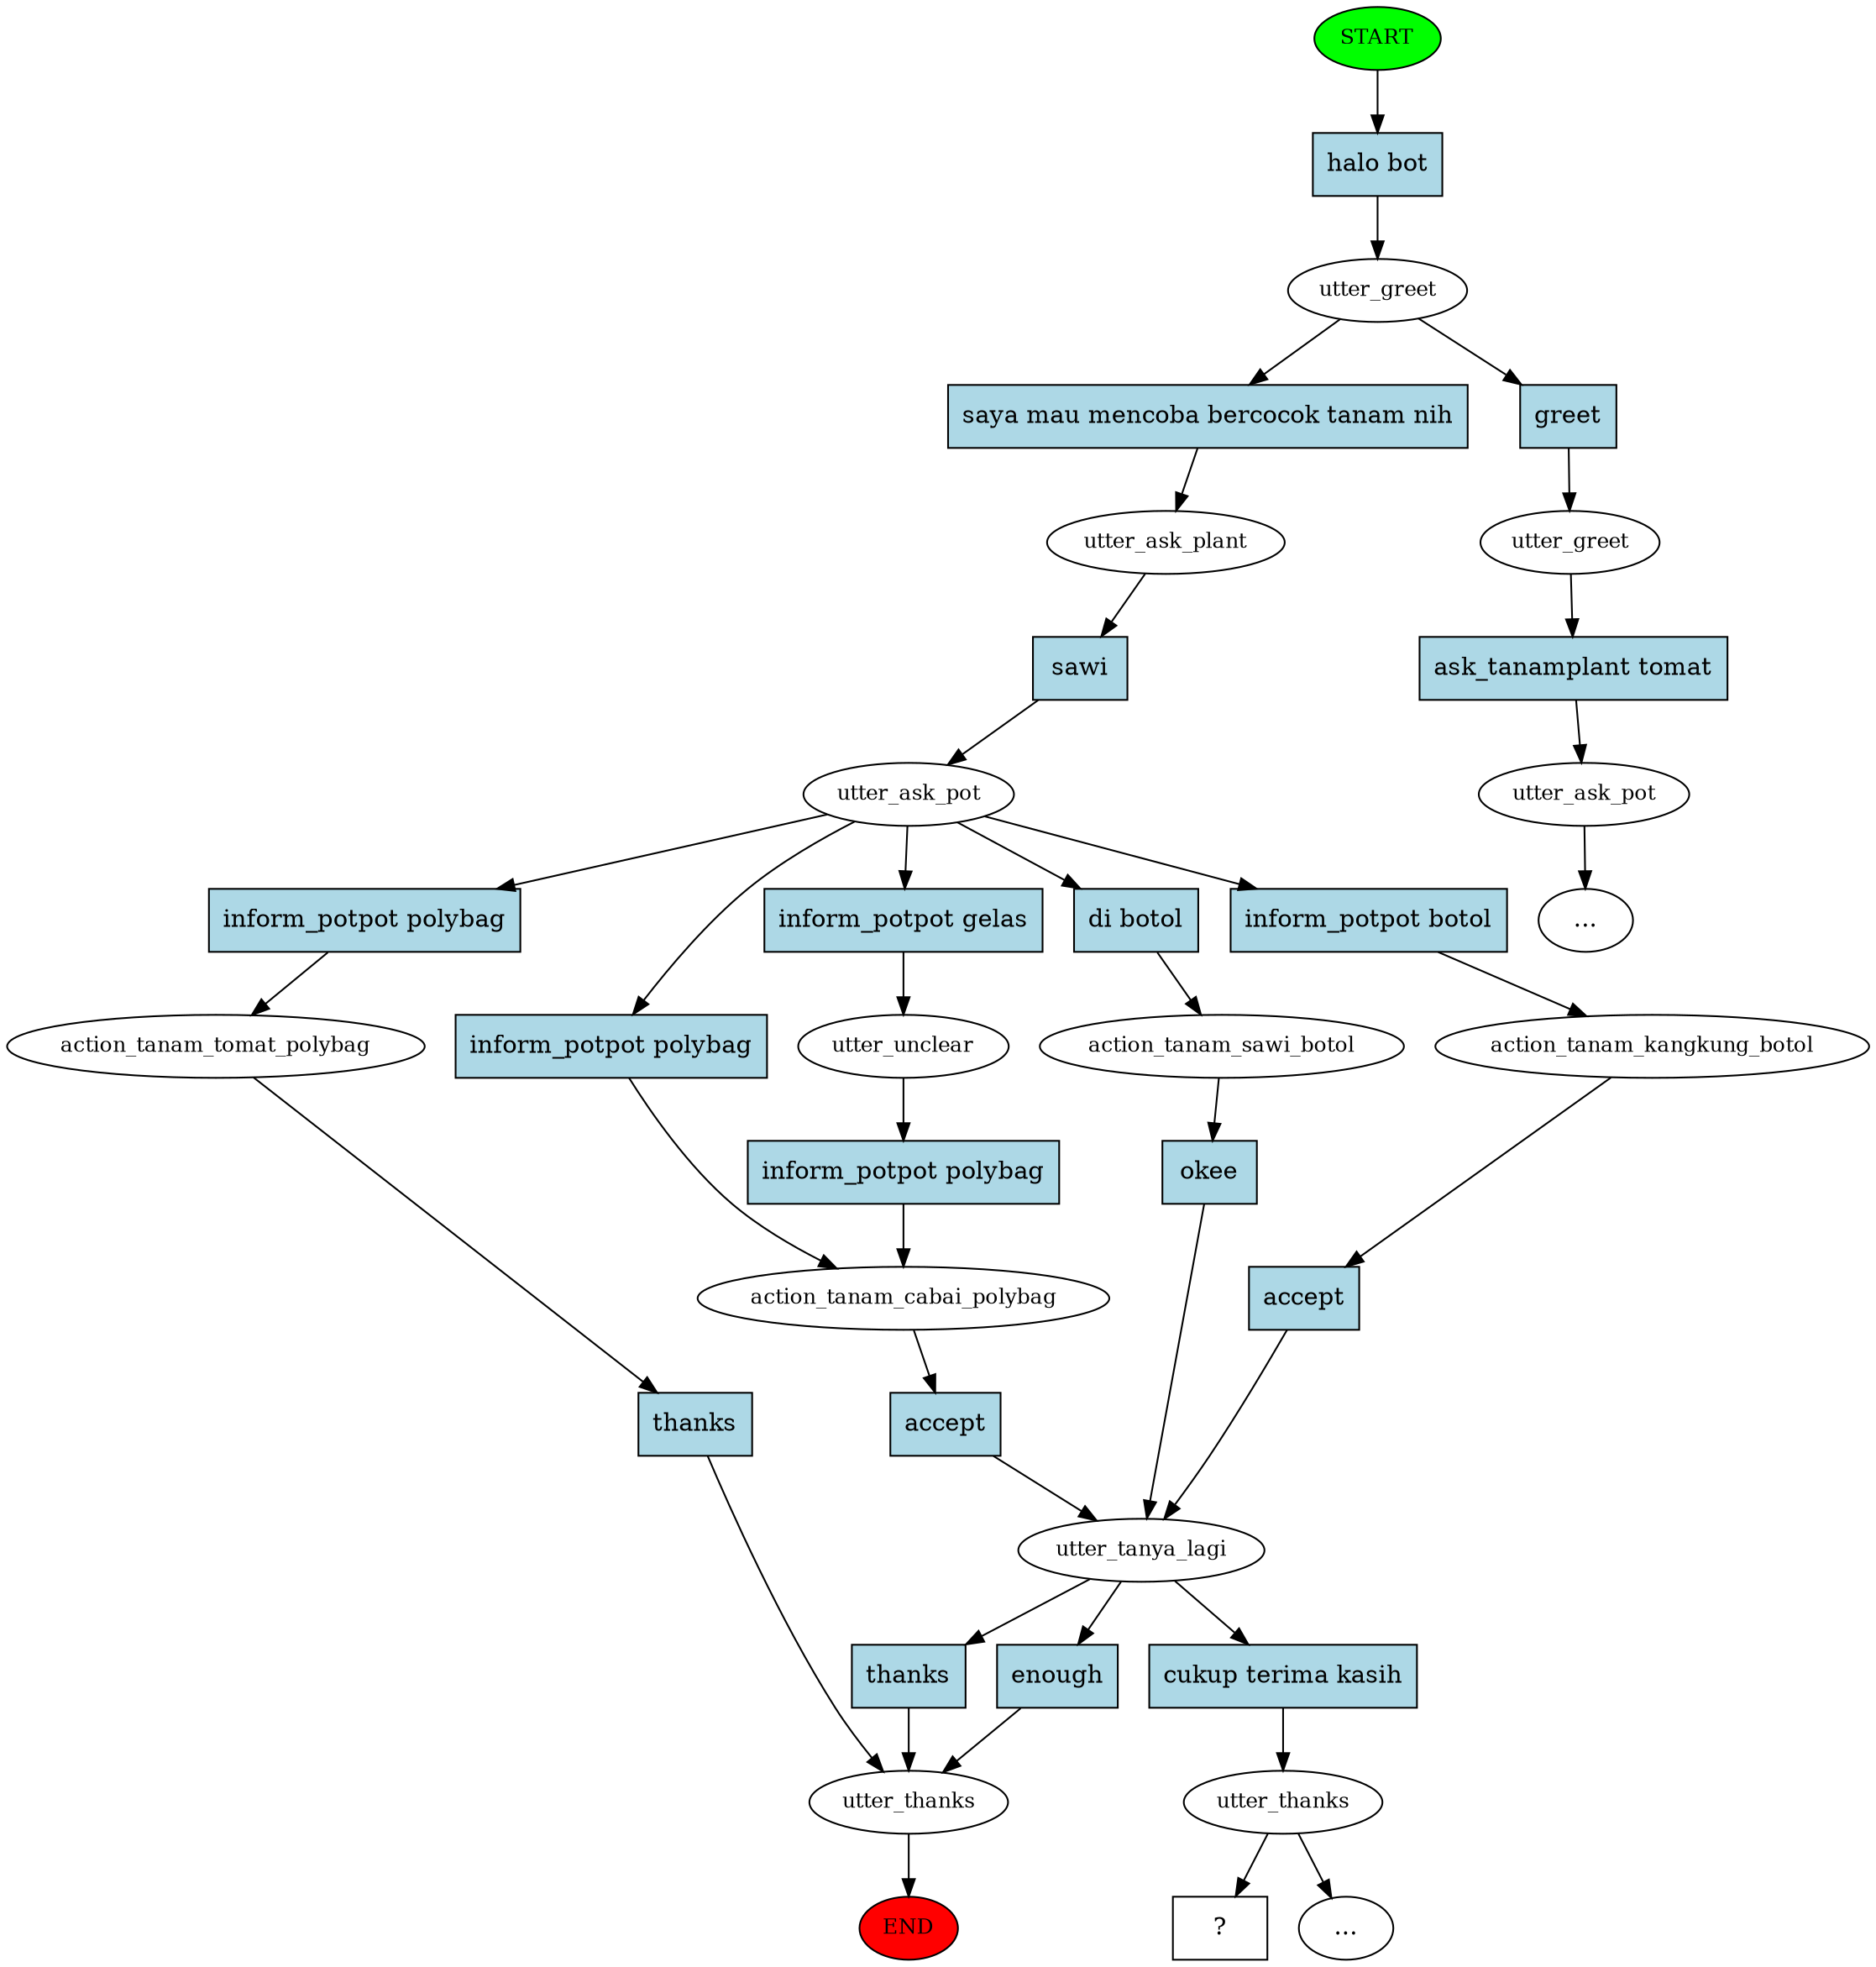 digraph  {
0 [class="start active", fillcolor=green, fontsize=12, label=START, style=filled];
"-1" [class=end, fillcolor=red, fontsize=12, label=END, style=filled];
1 [class=active, fontsize=12, label=utter_greet];
2 [class=active, fontsize=12, label=utter_ask_plant];
3 [class=active, fontsize=12, label=utter_ask_pot];
4 [class="", fontsize=12, label=action_tanam_kangkung_botol];
5 [class=active, fontsize=12, label=utter_tanya_lagi];
6 [class="", fontsize=12, label=utter_thanks];
10 [class="", fontsize=12, label=action_tanam_tomat_polybag];
15 [class="", fontsize=12, label=action_tanam_cabai_polybag];
19 [class="", fontsize=12, label=utter_greet];
20 [class="", fontsize=12, label=utter_ask_pot];
"-3" [class=ellipsis, label="..."];
24 [class="", fontsize=12, label=utter_unclear];
27 [class=active, fontsize=12, label=utter_thanks];
"-4" [class=ellipsis, label="..."];
31 [class=active, fontsize=12, label=action_tanam_sawi_botol];
34 [class="intent dashed active", label="  ?  ", shape=rect];
35 [class="intent active", fillcolor=lightblue, label="halo bot", shape=rect, style=filled];
36 [class="intent active", fillcolor=lightblue, label="saya mau mencoba bercocok tanam nih", shape=rect, style=filled];
37 [class=intent, fillcolor=lightblue, label=greet, shape=rect, style=filled];
38 [class="intent active", fillcolor=lightblue, label=sawi, shape=rect, style=filled];
39 [class=intent, fillcolor=lightblue, label="inform_potpot botol", shape=rect, style=filled];
40 [class=intent, fillcolor=lightblue, label="inform_potpot polybag", shape=rect, style=filled];
41 [class=intent, fillcolor=lightblue, label="inform_potpot polybag", shape=rect, style=filled];
42 [class=intent, fillcolor=lightblue, label="inform_potpot gelas", shape=rect, style=filled];
43 [class="intent active", fillcolor=lightblue, label="di botol", shape=rect, style=filled];
44 [class=intent, fillcolor=lightblue, label=accept, shape=rect, style=filled];
45 [class=intent, fillcolor=lightblue, label=enough, shape=rect, style=filled];
46 [class=intent, fillcolor=lightblue, label=thanks, shape=rect, style=filled];
47 [class="intent active", fillcolor=lightblue, label="cukup terima kasih", shape=rect, style=filled];
48 [class=intent, fillcolor=lightblue, label=thanks, shape=rect, style=filled];
49 [class=intent, fillcolor=lightblue, label=accept, shape=rect, style=filled];
50 [class=intent, fillcolor=lightblue, label="ask_tanamplant tomat", shape=rect, style=filled];
51 [class=intent, fillcolor=lightblue, label="inform_potpot polybag", shape=rect, style=filled];
52 [class="intent active", fillcolor=lightblue, label=okee, shape=rect, style=filled];
0 -> 35  [class=active, key=0];
1 -> 36  [class=active, key=0];
1 -> 37  [class="", key=0];
2 -> 38  [class=active, key=0];
3 -> 39  [class="", key=0];
3 -> 40  [class="", key=0];
3 -> 41  [class="", key=0];
3 -> 42  [class="", key=0];
3 -> 43  [class=active, key=0];
4 -> 44  [class="", key=0];
5 -> 45  [class="", key=0];
5 -> 46  [class="", key=0];
5 -> 47  [class=active, key=0];
6 -> "-1"  [class="", key=NONE, label=""];
10 -> 48  [class="", key=0];
15 -> 49  [class="", key=0];
19 -> 50  [class="", key=0];
20 -> "-3"  [class="", key=NONE, label=""];
24 -> 51  [class="", key=0];
27 -> "-4"  [class="", key=NONE, label=""];
27 -> 34  [class=active, key=NONE, label=""];
31 -> 52  [class=active, key=0];
35 -> 1  [class=active, key=0];
36 -> 2  [class=active, key=0];
37 -> 19  [class="", key=0];
38 -> 3  [class=active, key=0];
39 -> 4  [class="", key=0];
40 -> 10  [class="", key=0];
41 -> 15  [class="", key=0];
42 -> 24  [class="", key=0];
43 -> 31  [class=active, key=0];
44 -> 5  [class="", key=0];
45 -> 6  [class="", key=0];
46 -> 6  [class="", key=0];
47 -> 27  [class=active, key=0];
48 -> 6  [class="", key=0];
49 -> 5  [class="", key=0];
50 -> 20  [class="", key=0];
51 -> 15  [class="", key=0];
52 -> 5  [class=active, key=0];
}

